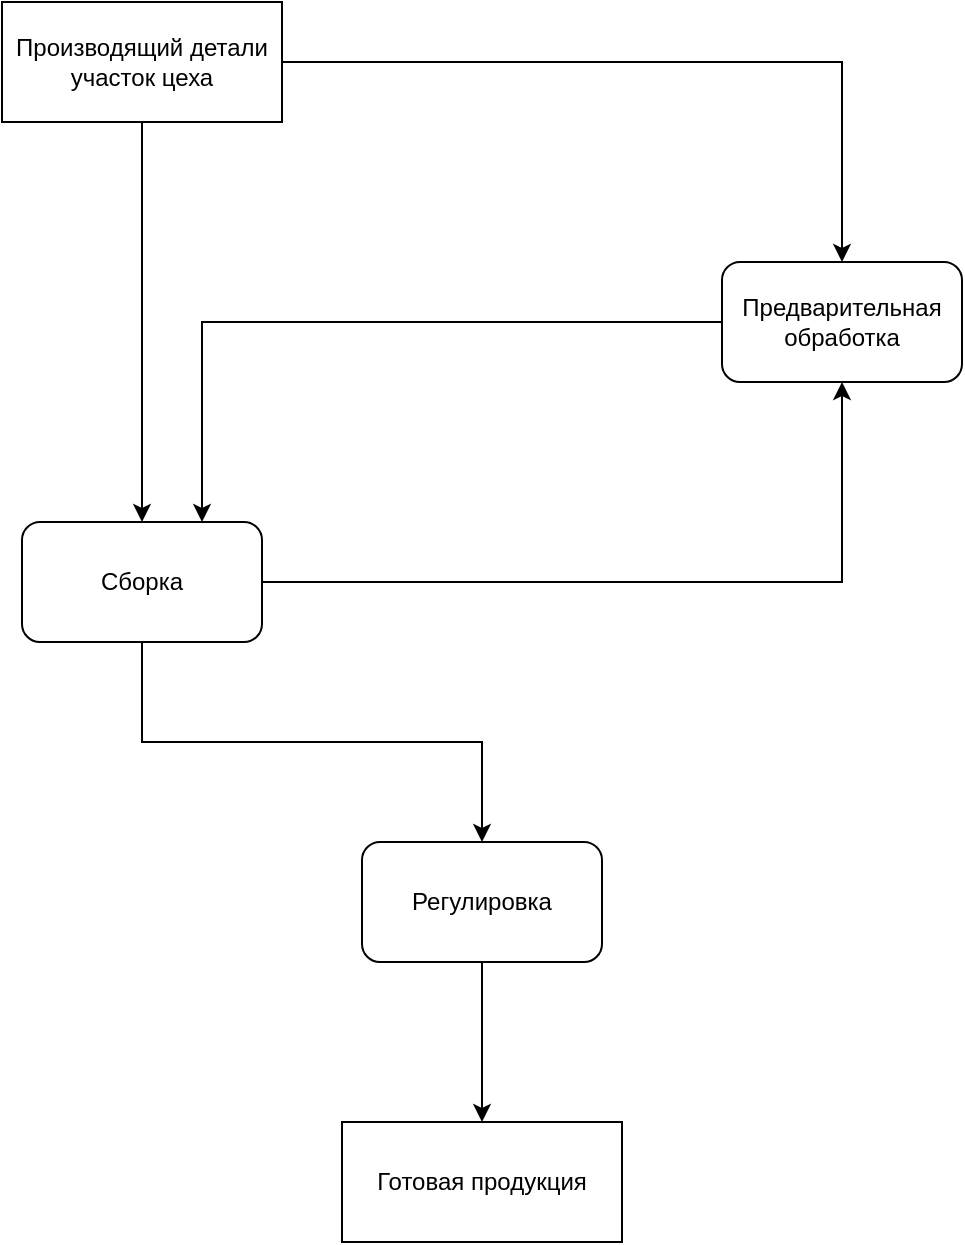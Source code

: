 <mxfile version="20.6.2" type="device" pages="2"><diagram id="o1k3dA8yzln8x6jVqgmP" name="Страница 1"><mxGraphModel dx="1024" dy="612" grid="1" gridSize="10" guides="1" tooltips="1" connect="1" arrows="1" fold="1" page="1" pageScale="1" pageWidth="827" pageHeight="1169" math="0" shadow="0"><root><mxCell id="0"/><mxCell id="1" parent="0"/><mxCell id="anu7Q1od8xFq3avJeqid-1" value="Производящий&amp;nbsp;детали участок цеха" style="rounded=0;whiteSpace=wrap;html=1;" vertex="1" parent="1"><mxGeometry x="120" y="80" width="140" height="60" as="geometry"/></mxCell><mxCell id="anu7Q1od8xFq3avJeqid-2" value="Предварительная обработка" style="rounded=1;whiteSpace=wrap;html=1;" vertex="1" parent="1"><mxGeometry x="480" y="210" width="120" height="60" as="geometry"/></mxCell><mxCell id="anu7Q1od8xFq3avJeqid-3" value="Сборка" style="rounded=1;whiteSpace=wrap;html=1;" vertex="1" parent="1"><mxGeometry x="130" y="340" width="120" height="60" as="geometry"/></mxCell><mxCell id="anu7Q1od8xFq3avJeqid-4" value="Регулировка" style="rounded=1;whiteSpace=wrap;html=1;" vertex="1" parent="1"><mxGeometry x="300" y="500" width="120" height="60" as="geometry"/></mxCell><mxCell id="anu7Q1od8xFq3avJeqid-5" value="Готовая продукция" style="rounded=0;whiteSpace=wrap;html=1;" vertex="1" parent="1"><mxGeometry x="290" y="640" width="140" height="60" as="geometry"/></mxCell><mxCell id="anu7Q1od8xFq3avJeqid-6" value="" style="endArrow=classic;html=1;rounded=0;exitX=1;exitY=0.5;exitDx=0;exitDy=0;entryX=0.5;entryY=0;entryDx=0;entryDy=0;" edge="1" parent="1" source="anu7Q1od8xFq3avJeqid-1" target="anu7Q1od8xFq3avJeqid-2"><mxGeometry width="50" height="50" relative="1" as="geometry"><mxPoint x="390" y="440" as="sourcePoint"/><mxPoint x="440" y="390" as="targetPoint"/><Array as="points"><mxPoint x="540" y="110"/></Array></mxGeometry></mxCell><mxCell id="anu7Q1od8xFq3avJeqid-7" value="" style="endArrow=classic;html=1;rounded=0;exitX=0.5;exitY=1;exitDx=0;exitDy=0;entryX=0.5;entryY=0;entryDx=0;entryDy=0;" edge="1" parent="1" source="anu7Q1od8xFq3avJeqid-1" target="anu7Q1od8xFq3avJeqid-3"><mxGeometry width="50" height="50" relative="1" as="geometry"><mxPoint x="390" y="440" as="sourcePoint"/><mxPoint x="440" y="390" as="targetPoint"/></mxGeometry></mxCell><mxCell id="anu7Q1od8xFq3avJeqid-9" value="" style="endArrow=classic;html=1;rounded=0;exitX=0;exitY=0.5;exitDx=0;exitDy=0;entryX=0.75;entryY=0;entryDx=0;entryDy=0;" edge="1" parent="1" source="anu7Q1od8xFq3avJeqid-2" target="anu7Q1od8xFq3avJeqid-3"><mxGeometry width="50" height="50" relative="1" as="geometry"><mxPoint x="390" y="440" as="sourcePoint"/><mxPoint x="440" y="390" as="targetPoint"/><Array as="points"><mxPoint x="220" y="240"/></Array></mxGeometry></mxCell><mxCell id="anu7Q1od8xFq3avJeqid-10" value="" style="endArrow=classic;html=1;rounded=0;exitX=1;exitY=0.5;exitDx=0;exitDy=0;entryX=0.5;entryY=1;entryDx=0;entryDy=0;" edge="1" parent="1" source="anu7Q1od8xFq3avJeqid-3" target="anu7Q1od8xFq3avJeqid-2"><mxGeometry width="50" height="50" relative="1" as="geometry"><mxPoint x="390" y="440" as="sourcePoint"/><mxPoint x="440" y="390" as="targetPoint"/><Array as="points"><mxPoint x="540" y="370"/></Array></mxGeometry></mxCell><mxCell id="anu7Q1od8xFq3avJeqid-11" value="" style="endArrow=classic;html=1;rounded=0;exitX=0.5;exitY=1;exitDx=0;exitDy=0;entryX=0.5;entryY=0;entryDx=0;entryDy=0;" edge="1" parent="1" source="anu7Q1od8xFq3avJeqid-3" target="anu7Q1od8xFq3avJeqid-4"><mxGeometry width="50" height="50" relative="1" as="geometry"><mxPoint x="390" y="440" as="sourcePoint"/><mxPoint x="440" y="390" as="targetPoint"/><Array as="points"><mxPoint x="190" y="450"/><mxPoint x="360" y="450"/></Array></mxGeometry></mxCell><mxCell id="anu7Q1od8xFq3avJeqid-12" value="" style="endArrow=classic;html=1;rounded=0;exitX=0.5;exitY=1;exitDx=0;exitDy=0;entryX=0.5;entryY=0;entryDx=0;entryDy=0;" edge="1" parent="1" source="anu7Q1od8xFq3avJeqid-4" target="anu7Q1od8xFq3avJeqid-5"><mxGeometry width="50" height="50" relative="1" as="geometry"><mxPoint x="390" y="440" as="sourcePoint"/><mxPoint x="440" y="390" as="targetPoint"/></mxGeometry></mxCell></root></mxGraphModel></diagram><diagram id="nKMm3kz1iboZB3YGbFrL" name="Страница 2"><mxGraphModel dx="1024" dy="612" grid="1" gridSize="10" guides="1" tooltips="1" connect="1" arrows="1" fold="1" page="1" pageScale="1" pageWidth="827" pageHeight="1169" math="0" shadow="0"><root><mxCell id="0"/><mxCell id="1" parent="0"/></root></mxGraphModel></diagram></mxfile>